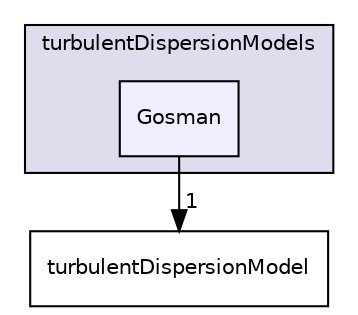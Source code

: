 digraph "Gosman" {
  bgcolor=transparent;
  compound=true
  node [ fontsize="10", fontname="Helvetica"];
  edge [ labelfontsize="10", labelfontname="Helvetica"];
  subgraph clusterdir_803c9c865cf35b2b0de750dcf8ea2ee7 {
    graph [ bgcolor="#ddddee", pencolor="black", label="turbulentDispersionModels" fontname="Helvetica", fontsize="10", URL="dir_803c9c865cf35b2b0de750dcf8ea2ee7.html"]
  dir_77cf6923a73b903bfa8192ae2798eac7 [shape=box, label="Gosman", style="filled", fillcolor="#eeeeff", pencolor="black", URL="dir_77cf6923a73b903bfa8192ae2798eac7.html"];
  }
  dir_ab5023e16891c23a40e79f4d9e463777 [shape=box label="turbulentDispersionModel" URL="dir_ab5023e16891c23a40e79f4d9e463777.html"];
  dir_77cf6923a73b903bfa8192ae2798eac7->dir_ab5023e16891c23a40e79f4d9e463777 [headlabel="1", labeldistance=1.5 headhref="dir_000100_000149.html"];
}
